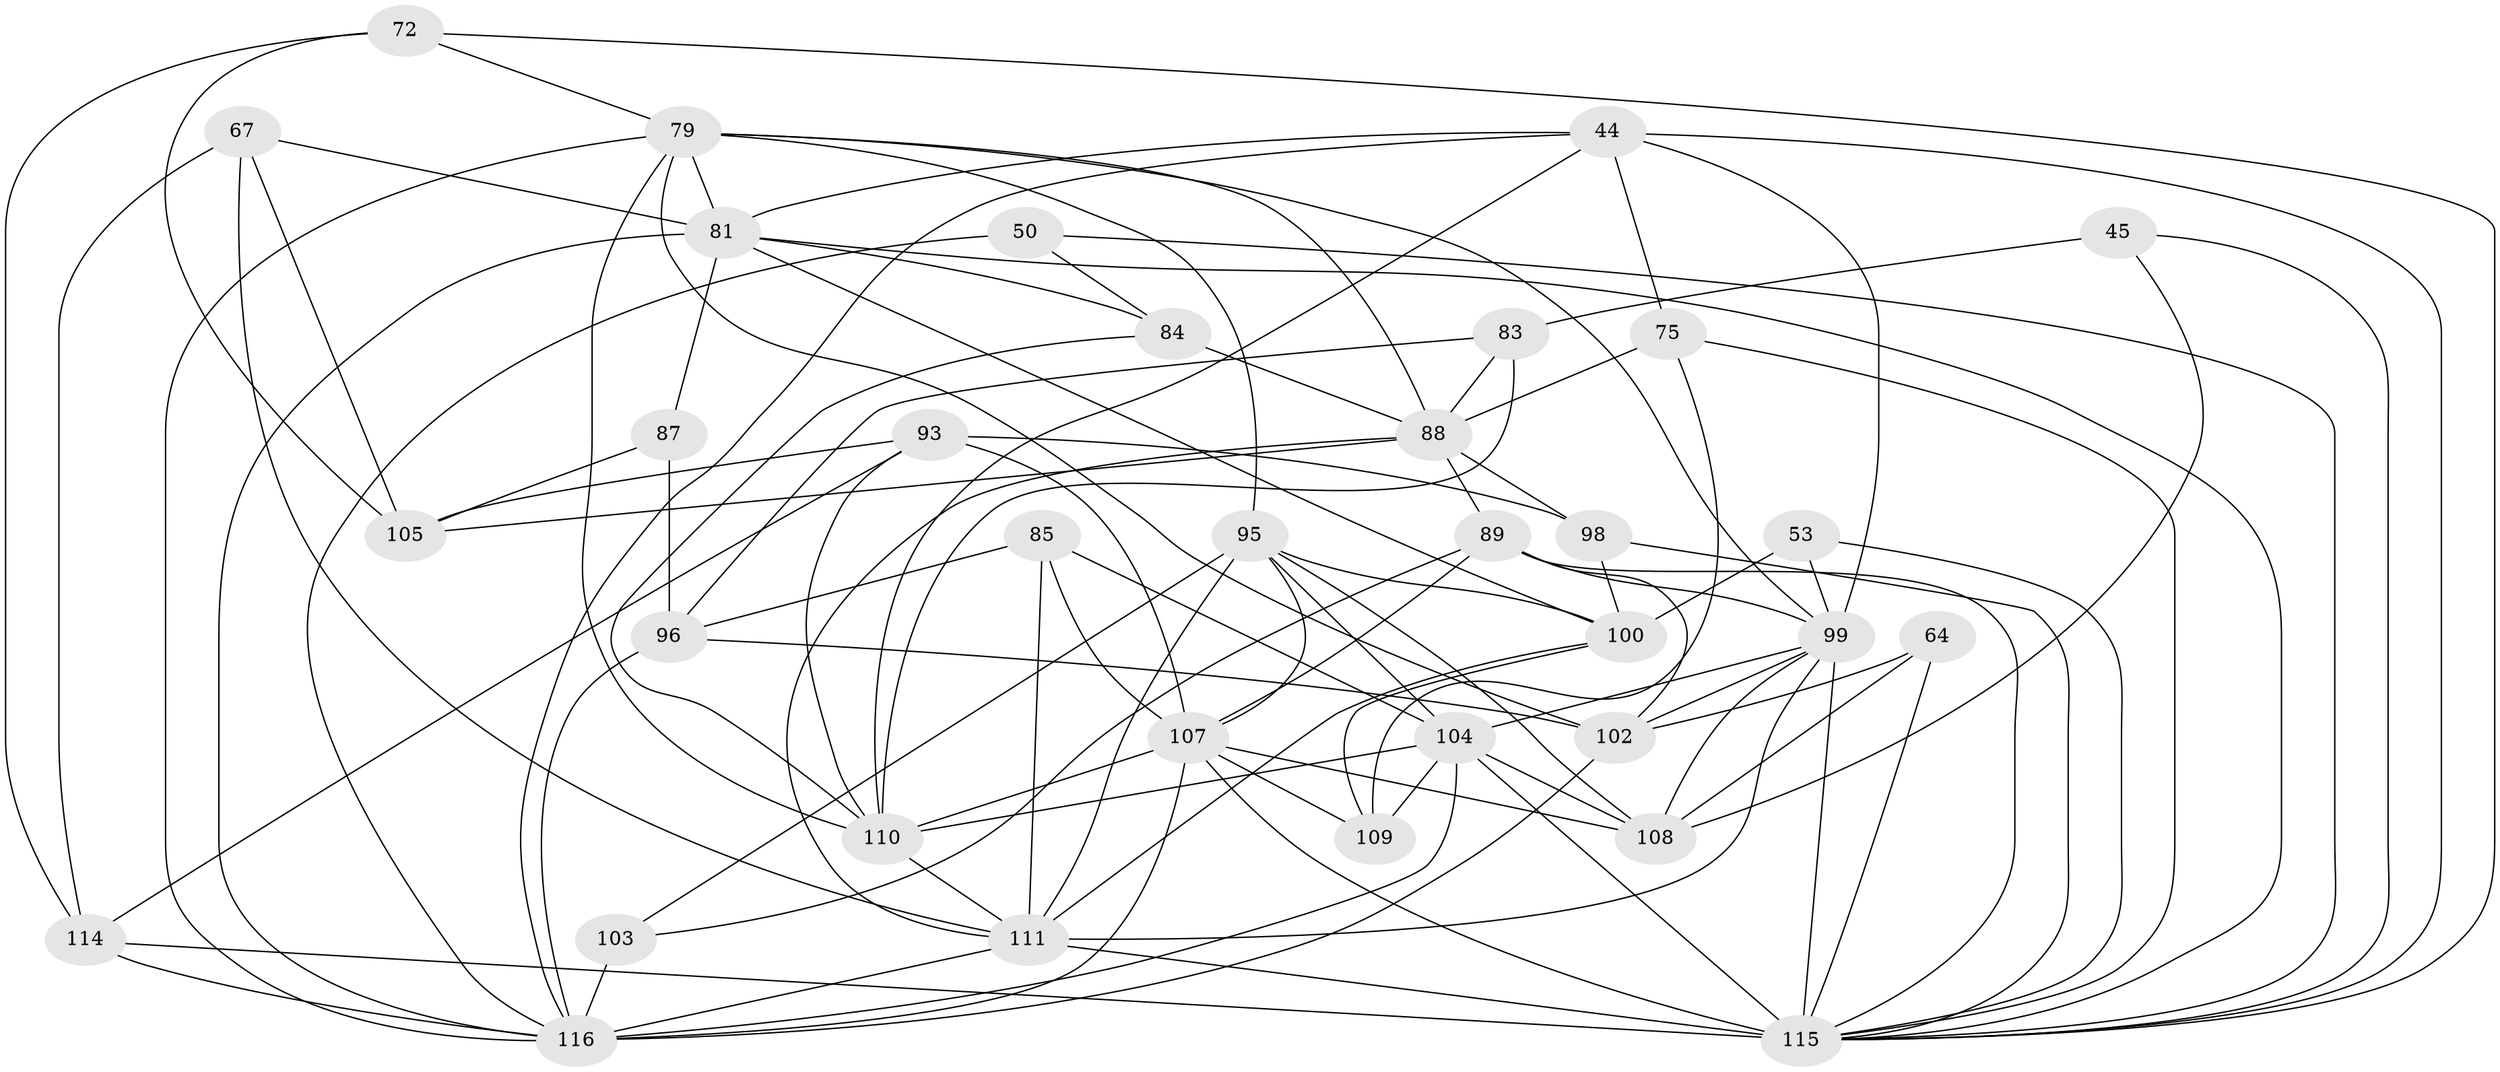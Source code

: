 // original degree distribution, {4: 1.0}
// Generated by graph-tools (version 1.1) at 2025/02/03/04/25 22:02:25]
// undirected, 34 vertices, 100 edges
graph export_dot {
graph [start="1"]
  node [color=gray90,style=filled];
  44 [super="+43"];
  45;
  50;
  53;
  64;
  67 [super="+28"];
  72 [super="+39+60"];
  75 [super="+33"];
  79 [super="+35+63+74"];
  81 [super="+8+29+76+70"];
  83 [super="+10"];
  84;
  85;
  87;
  88 [super="+66+47"];
  89 [super="+27+68"];
  93 [super="+22"];
  95 [super="+51+54"];
  96 [super="+62"];
  98;
  99 [super="+38+91+82+41"];
  100 [super="+73"];
  102 [super="+52+90"];
  103;
  104 [super="+65"];
  105 [super="+12+71"];
  107 [super="+31+97"];
  108 [super="+86"];
  109;
  110 [super="+92+58"];
  111 [super="+106"];
  114 [super="+46+78"];
  115 [super="+32+101"];
  116 [super="+20+113+69+112"];
  44 -- 81 [weight=2];
  44 -- 116 [weight=2];
  44 -- 75 [weight=2];
  44 -- 110;
  44 -- 99 [weight=2];
  44 -- 115;
  45 -- 83 [weight=2];
  45 -- 115;
  45 -- 108;
  50 -- 116 [weight=2];
  50 -- 84;
  50 -- 115;
  53 -- 100 [weight=2];
  53 -- 99;
  53 -- 115;
  64 -- 108;
  64 -- 115 [weight=2];
  64 -- 102;
  67 -- 105 [weight=2];
  67 -- 81;
  67 -- 111 [weight=3];
  67 -- 114 [weight=2];
  72 -- 79;
  72 -- 105 [weight=2];
  72 -- 114;
  72 -- 115 [weight=2];
  75 -- 109;
  75 -- 115 [weight=3];
  75 -- 88 [weight=2];
  79 -- 110 [weight=2];
  79 -- 116;
  79 -- 95 [weight=2];
  79 -- 81;
  79 -- 88;
  79 -- 102;
  79 -- 99;
  81 -- 84;
  81 -- 100 [weight=2];
  81 -- 116 [weight=3];
  81 -- 87;
  81 -- 115;
  83 -- 96;
  83 -- 110;
  83 -- 88 [weight=2];
  84 -- 110;
  84 -- 88;
  85 -- 96;
  85 -- 104;
  85 -- 111;
  85 -- 107;
  87 -- 105;
  87 -- 96 [weight=2];
  88 -- 105;
  88 -- 89;
  88 -- 98;
  88 -- 111;
  89 -- 103;
  89 -- 99;
  89 -- 102 [weight=2];
  89 -- 107 [weight=2];
  89 -- 115;
  93 -- 98;
  93 -- 105 [weight=2];
  93 -- 114;
  93 -- 110;
  93 -- 107;
  95 -- 111;
  95 -- 104;
  95 -- 103;
  95 -- 107;
  95 -- 100;
  95 -- 108;
  96 -- 102;
  96 -- 116;
  98 -- 100;
  98 -- 115;
  99 -- 111 [weight=3];
  99 -- 115 [weight=2];
  99 -- 102 [weight=2];
  99 -- 104;
  99 -- 108;
  100 -- 109;
  100 -- 111;
  102 -- 116;
  103 -- 116 [weight=2];
  104 -- 116 [weight=3];
  104 -- 108;
  104 -- 109;
  104 -- 110;
  104 -- 115 [weight=3];
  107 -- 115 [weight=4];
  107 -- 116 [weight=2];
  107 -- 108;
  107 -- 110 [weight=3];
  107 -- 109;
  110 -- 111 [weight=2];
  111 -- 116 [weight=2];
  111 -- 115 [weight=4];
  114 -- 116;
  114 -- 115 [weight=3];
}
